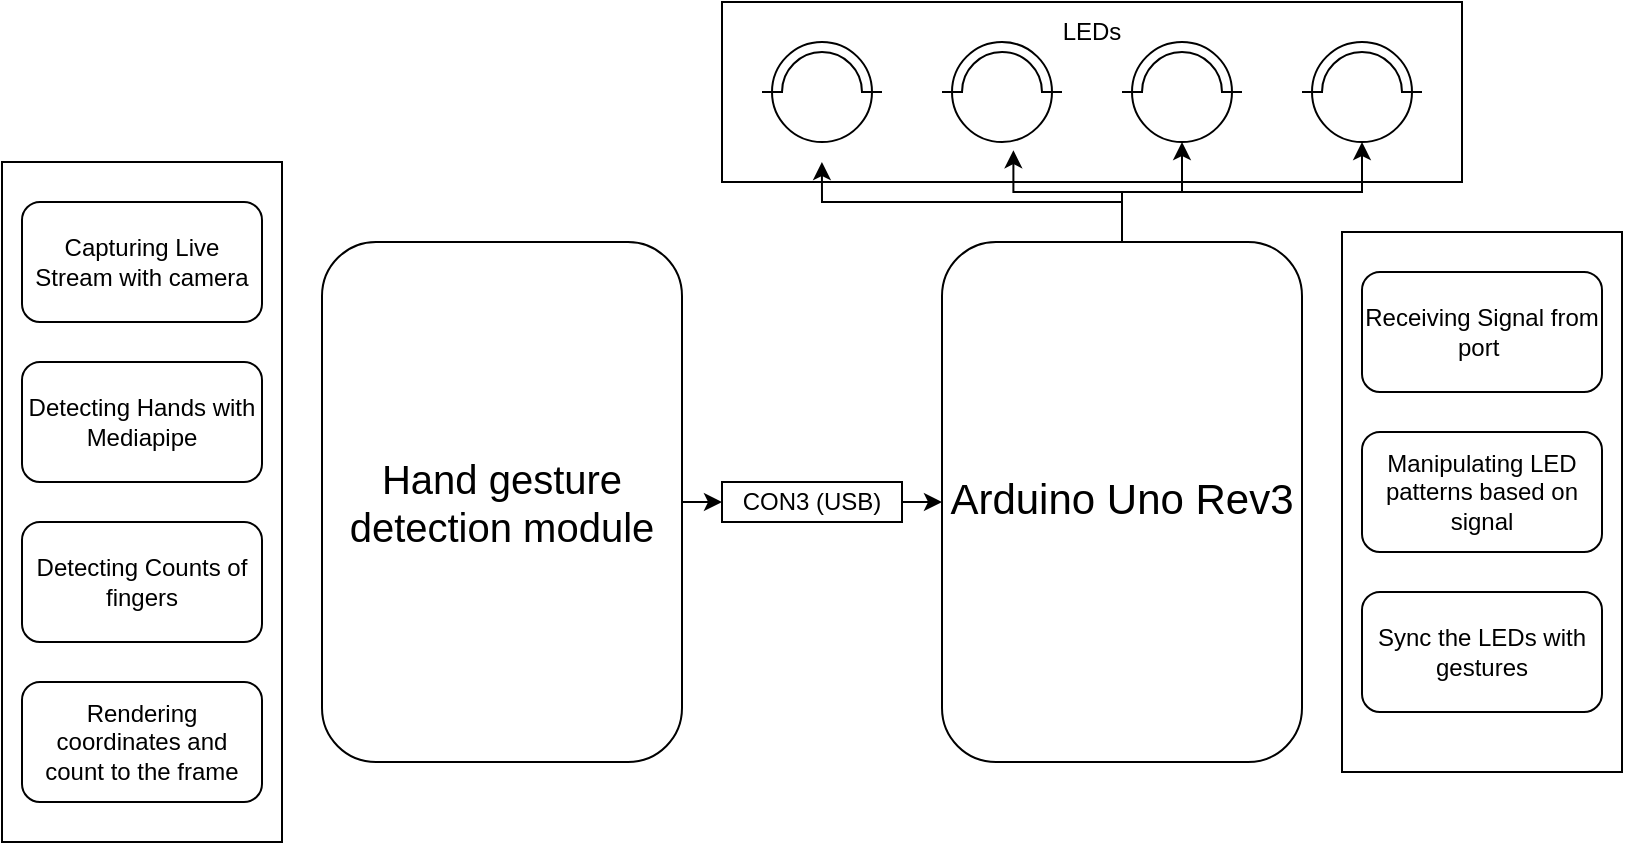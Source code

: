 <mxfile version="24.0.7" type="github">
  <diagram name="Page-1" id="mYSDgT7nEzw3p2JSqhui">
    <mxGraphModel dx="1434" dy="769" grid="1" gridSize="10" guides="1" tooltips="1" connect="1" arrows="1" fold="1" page="1" pageScale="1" pageWidth="827" pageHeight="1169" math="0" shadow="0">
      <root>
        <mxCell id="0" />
        <mxCell id="1" parent="0" />
        <mxCell id="HVyTWvveZY3b41k3lEc3-21" value="" style="rounded=0;whiteSpace=wrap;html=1;" vertex="1" parent="1">
          <mxGeometry x="370" y="80" width="370" height="90" as="geometry" />
        </mxCell>
        <mxCell id="HVyTWvveZY3b41k3lEc3-28" style="edgeStyle=orthogonalEdgeStyle;rounded=0;orthogonalLoop=1;jettySize=auto;html=1;exitX=1;exitY=0.5;exitDx=0;exitDy=0;entryX=0;entryY=0.5;entryDx=0;entryDy=0;" edge="1" parent="1" source="HVyTWvveZY3b41k3lEc3-29" target="HVyTWvveZY3b41k3lEc3-4">
          <mxGeometry relative="1" as="geometry" />
        </mxCell>
        <mxCell id="HVyTWvveZY3b41k3lEc3-1" value="&lt;font style=&quot;font-size: 20px;&quot;&gt;Hand gesture detection module&lt;/font&gt;" style="rounded=1;whiteSpace=wrap;html=1;" vertex="1" parent="1">
          <mxGeometry x="170" y="200" width="180" height="260" as="geometry" />
        </mxCell>
        <mxCell id="HVyTWvveZY3b41k3lEc3-23" style="edgeStyle=orthogonalEdgeStyle;rounded=0;orthogonalLoop=1;jettySize=auto;html=1;" edge="1" parent="1" source="HVyTWvveZY3b41k3lEc3-4" target="HVyTWvveZY3b41k3lEc3-18">
          <mxGeometry relative="1" as="geometry" />
        </mxCell>
        <mxCell id="HVyTWvveZY3b41k3lEc3-24" style="edgeStyle=orthogonalEdgeStyle;rounded=0;orthogonalLoop=1;jettySize=auto;html=1;" edge="1" parent="1" source="HVyTWvveZY3b41k3lEc3-4" target="HVyTWvveZY3b41k3lEc3-19">
          <mxGeometry relative="1" as="geometry" />
        </mxCell>
        <mxCell id="HVyTWvveZY3b41k3lEc3-4" value="&lt;p style=&quot;line-height: 130%;&quot;&gt;&lt;font style=&quot;font-size: 21px;&quot;&gt;Arduino Uno Rev3&lt;/font&gt;&lt;/p&gt;" style="rounded=1;whiteSpace=wrap;html=1;" vertex="1" parent="1">
          <mxGeometry x="480" y="200" width="180" height="260" as="geometry" />
        </mxCell>
        <mxCell id="HVyTWvveZY3b41k3lEc3-11" value="" style="rounded=0;whiteSpace=wrap;html=1;" vertex="1" parent="1">
          <mxGeometry x="10" y="160" width="140" height="340" as="geometry" />
        </mxCell>
        <mxCell id="HVyTWvveZY3b41k3lEc3-7" value="Capturing Live Stream with camera" style="rounded=1;whiteSpace=wrap;html=1;" vertex="1" parent="1">
          <mxGeometry x="20" y="180" width="120" height="60" as="geometry" />
        </mxCell>
        <mxCell id="HVyTWvveZY3b41k3lEc3-8" value="Detecting Hands with Mediapipe" style="rounded=1;whiteSpace=wrap;html=1;" vertex="1" parent="1">
          <mxGeometry x="20" y="260" width="120" height="60" as="geometry" />
        </mxCell>
        <mxCell id="HVyTWvveZY3b41k3lEc3-9" value="Detecting Counts of fingers" style="rounded=1;whiteSpace=wrap;html=1;" vertex="1" parent="1">
          <mxGeometry x="20" y="340" width="120" height="60" as="geometry" />
        </mxCell>
        <mxCell id="HVyTWvveZY3b41k3lEc3-10" value="Rendering coordinates and count to the frame" style="rounded=1;whiteSpace=wrap;html=1;" vertex="1" parent="1">
          <mxGeometry x="20" y="420" width="120" height="60" as="geometry" />
        </mxCell>
        <mxCell id="HVyTWvveZY3b41k3lEc3-12" value="" style="rounded=0;whiteSpace=wrap;html=1;" vertex="1" parent="1">
          <mxGeometry x="680" y="195" width="140" height="270" as="geometry" />
        </mxCell>
        <mxCell id="HVyTWvveZY3b41k3lEc3-13" value="Receiving Signal from port&amp;nbsp;" style="rounded=1;whiteSpace=wrap;html=1;" vertex="1" parent="1">
          <mxGeometry x="690" y="215" width="120" height="60" as="geometry" />
        </mxCell>
        <mxCell id="HVyTWvveZY3b41k3lEc3-14" value="Manipulating LED patterns based on signal" style="rounded=1;whiteSpace=wrap;html=1;" vertex="1" parent="1">
          <mxGeometry x="690" y="295" width="120" height="60" as="geometry" />
        </mxCell>
        <mxCell id="HVyTWvveZY3b41k3lEc3-15" value="Sync the LEDs with gestures" style="rounded=1;whiteSpace=wrap;html=1;" vertex="1" parent="1">
          <mxGeometry x="690" y="375" width="120" height="60" as="geometry" />
        </mxCell>
        <mxCell id="HVyTWvveZY3b41k3lEc3-17" value="" style="pointerEvents=1;verticalLabelPosition=bottom;shadow=0;dashed=0;align=center;html=1;verticalAlign=top;shape=mxgraph.electrical.miscellaneous.illuminating_bulb;" vertex="1" parent="1">
          <mxGeometry x="390" y="100" width="60" height="50" as="geometry" />
        </mxCell>
        <mxCell id="HVyTWvveZY3b41k3lEc3-18" value="" style="pointerEvents=1;verticalLabelPosition=bottom;shadow=0;dashed=0;align=center;html=1;verticalAlign=top;shape=mxgraph.electrical.miscellaneous.illuminating_bulb;" vertex="1" parent="1">
          <mxGeometry x="660" y="100" width="60" height="50" as="geometry" />
        </mxCell>
        <mxCell id="HVyTWvveZY3b41k3lEc3-19" value="" style="pointerEvents=1;verticalLabelPosition=bottom;shadow=0;dashed=0;align=center;html=1;verticalAlign=top;shape=mxgraph.electrical.miscellaneous.illuminating_bulb;" vertex="1" parent="1">
          <mxGeometry x="570" y="100" width="60" height="50" as="geometry" />
        </mxCell>
        <mxCell id="HVyTWvveZY3b41k3lEc3-20" value="" style="pointerEvents=1;verticalLabelPosition=bottom;shadow=0;dashed=0;align=center;html=1;verticalAlign=top;shape=mxgraph.electrical.miscellaneous.illuminating_bulb;" vertex="1" parent="1">
          <mxGeometry x="480" y="100" width="60" height="50" as="geometry" />
        </mxCell>
        <mxCell id="HVyTWvveZY3b41k3lEc3-22" value="LEDs" style="text;html=1;align=center;verticalAlign=middle;whiteSpace=wrap;rounded=0;" vertex="1" parent="1">
          <mxGeometry x="525" y="80" width="60" height="30" as="geometry" />
        </mxCell>
        <mxCell id="HVyTWvveZY3b41k3lEc3-26" style="edgeStyle=orthogonalEdgeStyle;rounded=0;orthogonalLoop=1;jettySize=auto;html=1;entryX=0.595;entryY=1.082;entryDx=0;entryDy=0;entryPerimeter=0;" edge="1" parent="1" source="HVyTWvveZY3b41k3lEc3-4" target="HVyTWvveZY3b41k3lEc3-20">
          <mxGeometry relative="1" as="geometry" />
        </mxCell>
        <mxCell id="HVyTWvveZY3b41k3lEc3-27" style="edgeStyle=orthogonalEdgeStyle;rounded=0;orthogonalLoop=1;jettySize=auto;html=1;entryX=0.135;entryY=0.889;entryDx=0;entryDy=0;entryPerimeter=0;" edge="1" parent="1" source="HVyTWvveZY3b41k3lEc3-4" target="HVyTWvveZY3b41k3lEc3-21">
          <mxGeometry relative="1" as="geometry">
            <Array as="points">
              <mxPoint x="570" y="180" />
              <mxPoint x="420" y="180" />
            </Array>
          </mxGeometry>
        </mxCell>
        <mxCell id="HVyTWvveZY3b41k3lEc3-30" value="" style="edgeStyle=orthogonalEdgeStyle;rounded=0;orthogonalLoop=1;jettySize=auto;html=1;exitX=1;exitY=0.5;exitDx=0;exitDy=0;entryX=0;entryY=0.5;entryDx=0;entryDy=0;" edge="1" parent="1" source="HVyTWvveZY3b41k3lEc3-1" target="HVyTWvveZY3b41k3lEc3-29">
          <mxGeometry relative="1" as="geometry">
            <mxPoint x="350" y="330" as="sourcePoint" />
            <mxPoint x="480" y="330" as="targetPoint" />
          </mxGeometry>
        </mxCell>
        <mxCell id="HVyTWvveZY3b41k3lEc3-29" value="CON3 (USB)" style="rounded=0;whiteSpace=wrap;html=1;" vertex="1" parent="1">
          <mxGeometry x="370" y="320" width="90" height="20" as="geometry" />
        </mxCell>
      </root>
    </mxGraphModel>
  </diagram>
</mxfile>
